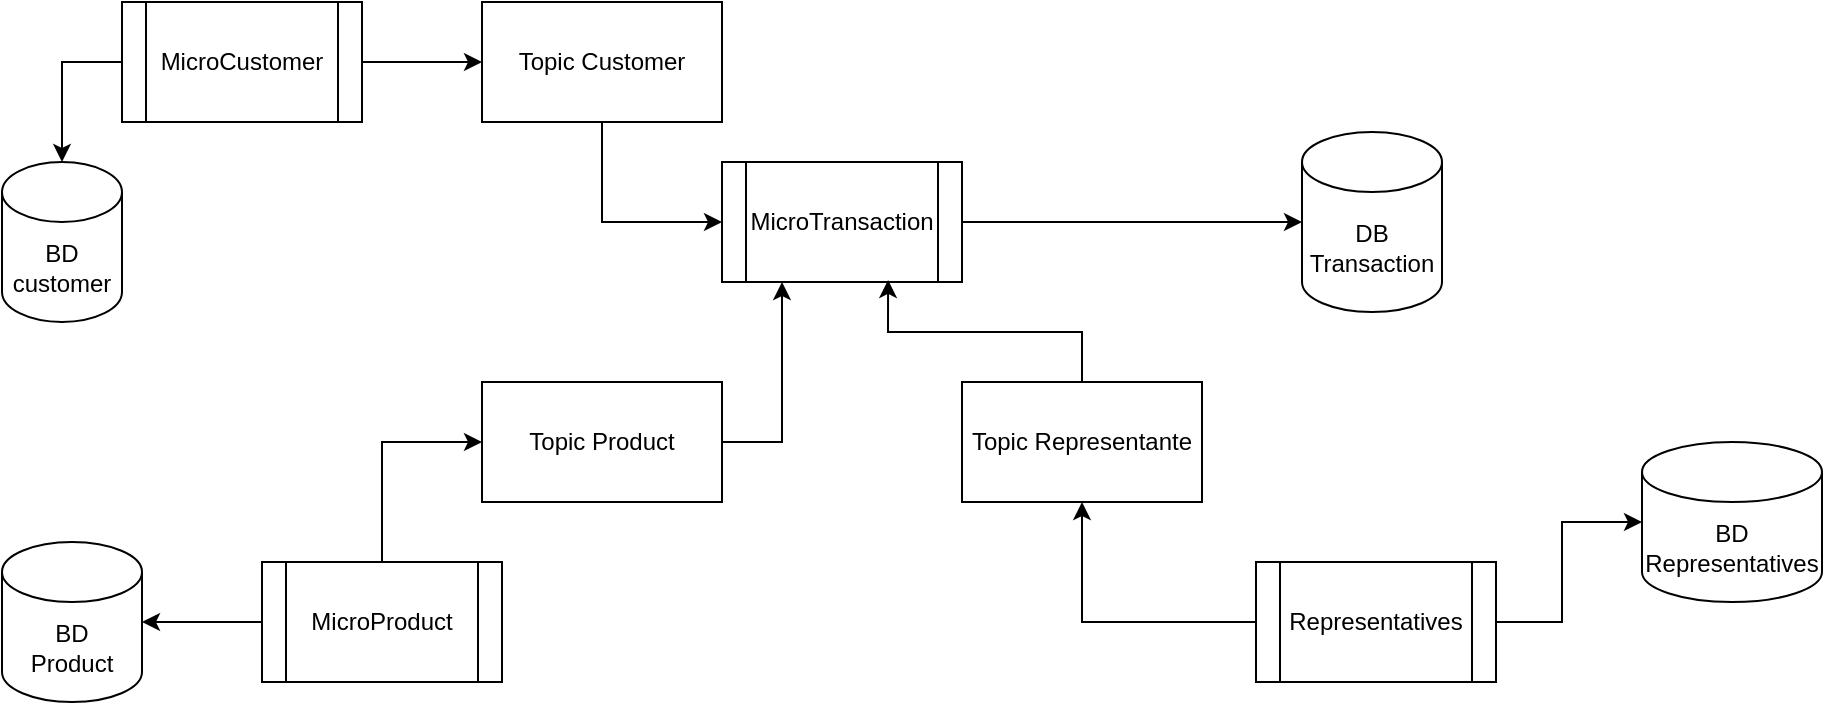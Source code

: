 <mxfile version="14.7.9" type="github">
  <diagram id="J2JfC7K7UwUUO45GrCEN" name="Page-1">
    <mxGraphModel dx="1422" dy="794" grid="1" gridSize="10" guides="1" tooltips="1" connect="1" arrows="1" fold="1" page="1" pageScale="1" pageWidth="827" pageHeight="1169" math="0" shadow="0">
      <root>
        <mxCell id="0" />
        <mxCell id="1" parent="0" />
        <mxCell id="Hutvo4wjOnZVV8LiBHFV-1" value="MicroCustomer" style="shape=process;whiteSpace=wrap;html=1;backgroundOutline=1;" vertex="1" parent="1">
          <mxGeometry x="260" y="40" width="120" height="60" as="geometry" />
        </mxCell>
        <mxCell id="Hutvo4wjOnZVV8LiBHFV-2" value="BD&lt;br&gt;customer" style="shape=cylinder3;whiteSpace=wrap;html=1;boundedLbl=1;backgroundOutline=1;size=15;" vertex="1" parent="1">
          <mxGeometry x="200" y="120" width="60" height="80" as="geometry" />
        </mxCell>
        <mxCell id="Hutvo4wjOnZVV8LiBHFV-4" value="MicroProduct" style="shape=process;whiteSpace=wrap;html=1;backgroundOutline=1;" vertex="1" parent="1">
          <mxGeometry x="330" y="320" width="120" height="60" as="geometry" />
        </mxCell>
        <mxCell id="Hutvo4wjOnZVV8LiBHFV-5" value="BD&lt;br&gt;Product" style="shape=cylinder3;whiteSpace=wrap;html=1;boundedLbl=1;backgroundOutline=1;size=15;" vertex="1" parent="1">
          <mxGeometry x="200" y="310" width="70" height="80" as="geometry" />
        </mxCell>
        <mxCell id="DNXzDhhK5Adzky4bazDL-3" style="edgeStyle=orthogonalEdgeStyle;rounded=0;orthogonalLoop=1;jettySize=auto;html=1;entryX=0;entryY=0.5;entryDx=0;entryDy=0;entryPerimeter=0;" edge="1" parent="1" source="DNXzDhhK5Adzky4bazDL-1" target="DNXzDhhK5Adzky4bazDL-2">
          <mxGeometry relative="1" as="geometry" />
        </mxCell>
        <mxCell id="DNXzDhhK5Adzky4bazDL-1" value="MicroTransaction" style="shape=process;whiteSpace=wrap;html=1;backgroundOutline=1;" vertex="1" parent="1">
          <mxGeometry x="560" y="120" width="120" height="60" as="geometry" />
        </mxCell>
        <mxCell id="DNXzDhhK5Adzky4bazDL-2" value="DB Transaction" style="shape=cylinder3;whiteSpace=wrap;html=1;boundedLbl=1;backgroundOutline=1;size=15;" vertex="1" parent="1">
          <mxGeometry x="850" y="105" width="70" height="90" as="geometry" />
        </mxCell>
        <mxCell id="Hutvo4wjOnZVV8LiBHFV-7" value="BD&lt;br&gt;Representatives" style="shape=cylinder3;whiteSpace=wrap;html=1;boundedLbl=1;backgroundOutline=1;size=15;" vertex="1" parent="1">
          <mxGeometry x="1020" y="260" width="90" height="80" as="geometry" />
        </mxCell>
        <mxCell id="Hutvo4wjOnZVV8LiBHFV-10" style="edgeStyle=orthogonalEdgeStyle;rounded=0;orthogonalLoop=1;jettySize=auto;html=1;" edge="1" parent="1" source="Hutvo4wjOnZVV8LiBHFV-4" target="Hutvo4wjOnZVV8LiBHFV-5">
          <mxGeometry relative="1" as="geometry">
            <mxPoint x="410" y="385" as="sourcePoint" />
            <mxPoint x="500" y="300" as="targetPoint" />
          </mxGeometry>
        </mxCell>
        <mxCell id="Hutvo4wjOnZVV8LiBHFV-12" style="edgeStyle=orthogonalEdgeStyle;rounded=0;orthogonalLoop=1;jettySize=auto;html=1;entryX=0;entryY=0.5;entryDx=0;entryDy=0;exitX=0.5;exitY=1;exitDx=0;exitDy=0;" edge="1" parent="1" source="Hutvo4wjOnZVV8LiBHFV-18" target="DNXzDhhK5Adzky4bazDL-1">
          <mxGeometry relative="1" as="geometry">
            <mxPoint x="520" y="130" as="sourcePoint" />
            <mxPoint x="520" y="35" as="targetPoint" />
          </mxGeometry>
        </mxCell>
        <mxCell id="Hutvo4wjOnZVV8LiBHFV-18" value="&lt;span&gt;Topic Customer&lt;/span&gt;" style="rounded=0;whiteSpace=wrap;html=1;" vertex="1" parent="1">
          <mxGeometry x="440" y="40" width="120" height="60" as="geometry" />
        </mxCell>
        <mxCell id="Hutvo4wjOnZVV8LiBHFV-19" style="edgeStyle=orthogonalEdgeStyle;rounded=0;orthogonalLoop=1;jettySize=auto;html=1;entryX=0;entryY=0.5;entryDx=0;entryDy=0;" edge="1" parent="1" source="Hutvo4wjOnZVV8LiBHFV-1" target="Hutvo4wjOnZVV8LiBHFV-18">
          <mxGeometry relative="1" as="geometry">
            <mxPoint x="475" y="90" as="sourcePoint" />
            <mxPoint x="425" as="targetPoint" />
          </mxGeometry>
        </mxCell>
        <mxCell id="Hutvo4wjOnZVV8LiBHFV-20" value="&lt;span&gt;Topic Product&lt;/span&gt;" style="rounded=0;whiteSpace=wrap;html=1;" vertex="1" parent="1">
          <mxGeometry x="440" y="230" width="120" height="60" as="geometry" />
        </mxCell>
        <mxCell id="Hutvo4wjOnZVV8LiBHFV-21" style="edgeStyle=orthogonalEdgeStyle;rounded=0;orthogonalLoop=1;jettySize=auto;html=1;entryX=0;entryY=0.5;entryDx=0;entryDy=0;exitX=0.5;exitY=0;exitDx=0;exitDy=0;" edge="1" parent="1" source="Hutvo4wjOnZVV8LiBHFV-4" target="Hutvo4wjOnZVV8LiBHFV-20">
          <mxGeometry relative="1" as="geometry">
            <mxPoint x="360" y="240" as="sourcePoint" />
            <mxPoint x="470" y="240" as="targetPoint" />
          </mxGeometry>
        </mxCell>
        <mxCell id="Hutvo4wjOnZVV8LiBHFV-22" style="edgeStyle=orthogonalEdgeStyle;rounded=0;orthogonalLoop=1;jettySize=auto;html=1;exitX=1;exitY=0.5;exitDx=0;exitDy=0;entryX=0.25;entryY=1;entryDx=0;entryDy=0;" edge="1" parent="1" source="Hutvo4wjOnZVV8LiBHFV-20" target="DNXzDhhK5Adzky4bazDL-1">
          <mxGeometry relative="1" as="geometry">
            <mxPoint x="600" y="240" as="sourcePoint" />
            <mxPoint x="670" y="190" as="targetPoint" />
          </mxGeometry>
        </mxCell>
        <mxCell id="Hutvo4wjOnZVV8LiBHFV-23" value="Representatives" style="shape=process;whiteSpace=wrap;html=1;backgroundOutline=1;" vertex="1" parent="1">
          <mxGeometry x="827" y="320" width="120" height="60" as="geometry" />
        </mxCell>
        <mxCell id="Hutvo4wjOnZVV8LiBHFV-24" value="&lt;span&gt;Topic Representante&lt;/span&gt;" style="rounded=0;whiteSpace=wrap;html=1;" vertex="1" parent="1">
          <mxGeometry x="680" y="230" width="120" height="60" as="geometry" />
        </mxCell>
        <mxCell id="Hutvo4wjOnZVV8LiBHFV-25" style="edgeStyle=orthogonalEdgeStyle;rounded=0;orthogonalLoop=1;jettySize=auto;html=1;exitX=0;exitY=0.5;exitDx=0;exitDy=0;entryX=0.5;entryY=1;entryDx=0;entryDy=0;" edge="1" parent="1" source="Hutvo4wjOnZVV8LiBHFV-23" target="Hutvo4wjOnZVV8LiBHFV-24">
          <mxGeometry relative="1" as="geometry">
            <mxPoint x="940" y="340" as="sourcePoint" />
            <mxPoint x="860" y="300" as="targetPoint" />
          </mxGeometry>
        </mxCell>
        <mxCell id="Hutvo4wjOnZVV8LiBHFV-26" style="edgeStyle=orthogonalEdgeStyle;rounded=0;orthogonalLoop=1;jettySize=auto;html=1;entryX=0;entryY=0.5;entryDx=0;entryDy=0;exitX=1;exitY=0.5;exitDx=0;exitDy=0;entryPerimeter=0;" edge="1" parent="1" source="Hutvo4wjOnZVV8LiBHFV-23" target="Hutvo4wjOnZVV8LiBHFV-7">
          <mxGeometry relative="1" as="geometry">
            <mxPoint x="1000" y="370" as="sourcePoint" />
            <mxPoint x="1140" y="340" as="targetPoint" />
            <Array as="points">
              <mxPoint x="980" y="350" />
              <mxPoint x="980" y="300" />
            </Array>
          </mxGeometry>
        </mxCell>
        <mxCell id="Hutvo4wjOnZVV8LiBHFV-27" style="edgeStyle=orthogonalEdgeStyle;rounded=0;orthogonalLoop=1;jettySize=auto;html=1;exitX=0.5;exitY=0;exitDx=0;exitDy=0;entryX=0.692;entryY=0.983;entryDx=0;entryDy=0;entryPerimeter=0;" edge="1" parent="1" source="Hutvo4wjOnZVV8LiBHFV-24" target="DNXzDhhK5Adzky4bazDL-1">
          <mxGeometry relative="1" as="geometry">
            <mxPoint x="990" y="230" as="sourcePoint" />
            <mxPoint x="670" y="240" as="targetPoint" />
          </mxGeometry>
        </mxCell>
        <mxCell id="Hutvo4wjOnZVV8LiBHFV-28" style="edgeStyle=orthogonalEdgeStyle;rounded=0;orthogonalLoop=1;jettySize=auto;html=1;entryX=0.5;entryY=0;entryDx=0;entryDy=0;entryPerimeter=0;exitX=0;exitY=0.5;exitDx=0;exitDy=0;" edge="1" parent="1" source="Hutvo4wjOnZVV8LiBHFV-1" target="Hutvo4wjOnZVV8LiBHFV-2">
          <mxGeometry relative="1" as="geometry">
            <mxPoint x="320" y="30" as="sourcePoint" />
            <mxPoint x="410" y="-62.5" as="targetPoint" />
            <Array as="points">
              <mxPoint x="230" y="70" />
            </Array>
          </mxGeometry>
        </mxCell>
      </root>
    </mxGraphModel>
  </diagram>
</mxfile>
